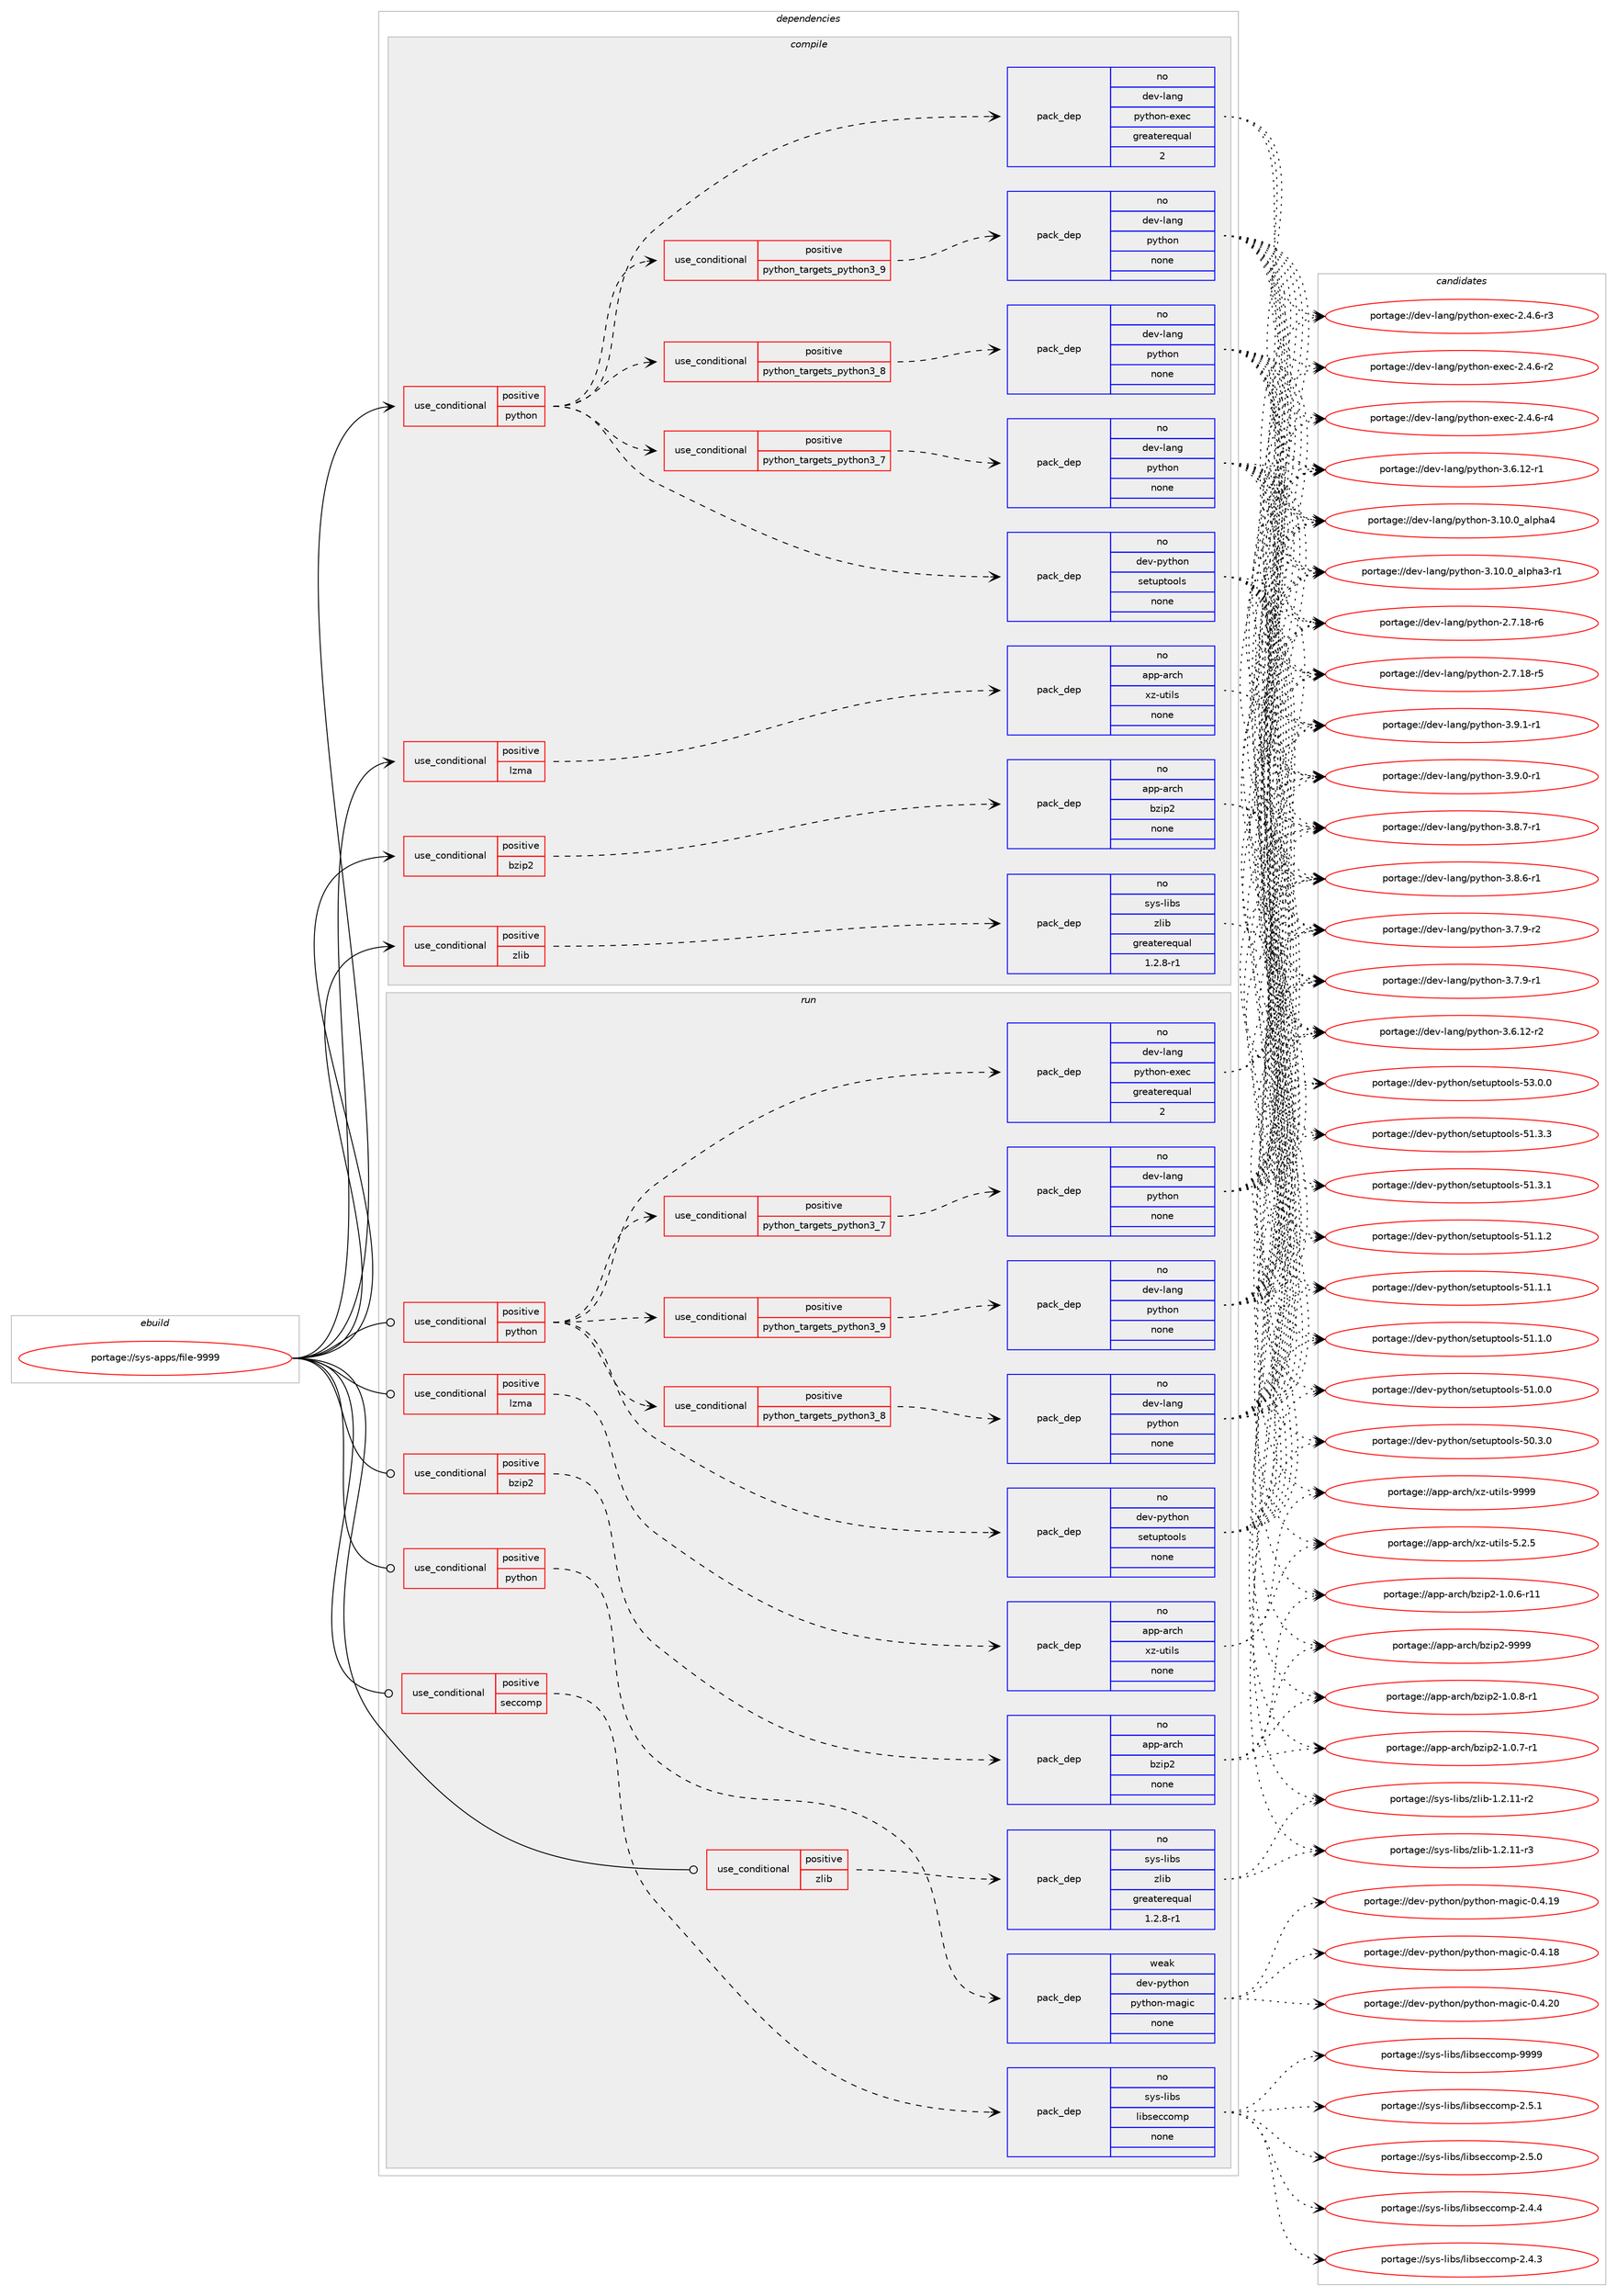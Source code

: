 digraph prolog {

# *************
# Graph options
# *************

newrank=true;
concentrate=true;
compound=true;
graph [rankdir=LR,fontname=Helvetica,fontsize=10,ranksep=1.5];#, ranksep=2.5, nodesep=0.2];
edge  [arrowhead=vee];
node  [fontname=Helvetica,fontsize=10];

# **********
# The ebuild
# **********

subgraph cluster_leftcol {
color=gray;
rank=same;
label=<<i>ebuild</i>>;
id [label="portage://sys-apps/file-9999", color=red, width=4, href="../sys-apps/file-9999.svg"];
}

# ****************
# The dependencies
# ****************

subgraph cluster_midcol {
color=gray;
label=<<i>dependencies</i>>;
subgraph cluster_compile {
fillcolor="#eeeeee";
style=filled;
label=<<i>compile</i>>;
subgraph cond4326 {
dependency14313 [label=<<TABLE BORDER="0" CELLBORDER="1" CELLSPACING="0" CELLPADDING="4"><TR><TD ROWSPAN="3" CELLPADDING="10">use_conditional</TD></TR><TR><TD>positive</TD></TR><TR><TD>bzip2</TD></TR></TABLE>>, shape=none, color=red];
subgraph pack9868 {
dependency14314 [label=<<TABLE BORDER="0" CELLBORDER="1" CELLSPACING="0" CELLPADDING="4" WIDTH="220"><TR><TD ROWSPAN="6" CELLPADDING="30">pack_dep</TD></TR><TR><TD WIDTH="110">no</TD></TR><TR><TD>app-arch</TD></TR><TR><TD>bzip2</TD></TR><TR><TD>none</TD></TR><TR><TD></TD></TR></TABLE>>, shape=none, color=blue];
}
dependency14313:e -> dependency14314:w [weight=20,style="dashed",arrowhead="vee"];
}
id:e -> dependency14313:w [weight=20,style="solid",arrowhead="vee"];
subgraph cond4327 {
dependency14315 [label=<<TABLE BORDER="0" CELLBORDER="1" CELLSPACING="0" CELLPADDING="4"><TR><TD ROWSPAN="3" CELLPADDING="10">use_conditional</TD></TR><TR><TD>positive</TD></TR><TR><TD>lzma</TD></TR></TABLE>>, shape=none, color=red];
subgraph pack9869 {
dependency14316 [label=<<TABLE BORDER="0" CELLBORDER="1" CELLSPACING="0" CELLPADDING="4" WIDTH="220"><TR><TD ROWSPAN="6" CELLPADDING="30">pack_dep</TD></TR><TR><TD WIDTH="110">no</TD></TR><TR><TD>app-arch</TD></TR><TR><TD>xz-utils</TD></TR><TR><TD>none</TD></TR><TR><TD></TD></TR></TABLE>>, shape=none, color=blue];
}
dependency14315:e -> dependency14316:w [weight=20,style="dashed",arrowhead="vee"];
}
id:e -> dependency14315:w [weight=20,style="solid",arrowhead="vee"];
subgraph cond4328 {
dependency14317 [label=<<TABLE BORDER="0" CELLBORDER="1" CELLSPACING="0" CELLPADDING="4"><TR><TD ROWSPAN="3" CELLPADDING="10">use_conditional</TD></TR><TR><TD>positive</TD></TR><TR><TD>python</TD></TR></TABLE>>, shape=none, color=red];
subgraph cond4329 {
dependency14318 [label=<<TABLE BORDER="0" CELLBORDER="1" CELLSPACING="0" CELLPADDING="4"><TR><TD ROWSPAN="3" CELLPADDING="10">use_conditional</TD></TR><TR><TD>positive</TD></TR><TR><TD>python_targets_python3_7</TD></TR></TABLE>>, shape=none, color=red];
subgraph pack9870 {
dependency14319 [label=<<TABLE BORDER="0" CELLBORDER="1" CELLSPACING="0" CELLPADDING="4" WIDTH="220"><TR><TD ROWSPAN="6" CELLPADDING="30">pack_dep</TD></TR><TR><TD WIDTH="110">no</TD></TR><TR><TD>dev-lang</TD></TR><TR><TD>python</TD></TR><TR><TD>none</TD></TR><TR><TD></TD></TR></TABLE>>, shape=none, color=blue];
}
dependency14318:e -> dependency14319:w [weight=20,style="dashed",arrowhead="vee"];
}
dependency14317:e -> dependency14318:w [weight=20,style="dashed",arrowhead="vee"];
subgraph cond4330 {
dependency14320 [label=<<TABLE BORDER="0" CELLBORDER="1" CELLSPACING="0" CELLPADDING="4"><TR><TD ROWSPAN="3" CELLPADDING="10">use_conditional</TD></TR><TR><TD>positive</TD></TR><TR><TD>python_targets_python3_8</TD></TR></TABLE>>, shape=none, color=red];
subgraph pack9871 {
dependency14321 [label=<<TABLE BORDER="0" CELLBORDER="1" CELLSPACING="0" CELLPADDING="4" WIDTH="220"><TR><TD ROWSPAN="6" CELLPADDING="30">pack_dep</TD></TR><TR><TD WIDTH="110">no</TD></TR><TR><TD>dev-lang</TD></TR><TR><TD>python</TD></TR><TR><TD>none</TD></TR><TR><TD></TD></TR></TABLE>>, shape=none, color=blue];
}
dependency14320:e -> dependency14321:w [weight=20,style="dashed",arrowhead="vee"];
}
dependency14317:e -> dependency14320:w [weight=20,style="dashed",arrowhead="vee"];
subgraph cond4331 {
dependency14322 [label=<<TABLE BORDER="0" CELLBORDER="1" CELLSPACING="0" CELLPADDING="4"><TR><TD ROWSPAN="3" CELLPADDING="10">use_conditional</TD></TR><TR><TD>positive</TD></TR><TR><TD>python_targets_python3_9</TD></TR></TABLE>>, shape=none, color=red];
subgraph pack9872 {
dependency14323 [label=<<TABLE BORDER="0" CELLBORDER="1" CELLSPACING="0" CELLPADDING="4" WIDTH="220"><TR><TD ROWSPAN="6" CELLPADDING="30">pack_dep</TD></TR><TR><TD WIDTH="110">no</TD></TR><TR><TD>dev-lang</TD></TR><TR><TD>python</TD></TR><TR><TD>none</TD></TR><TR><TD></TD></TR></TABLE>>, shape=none, color=blue];
}
dependency14322:e -> dependency14323:w [weight=20,style="dashed",arrowhead="vee"];
}
dependency14317:e -> dependency14322:w [weight=20,style="dashed",arrowhead="vee"];
subgraph pack9873 {
dependency14324 [label=<<TABLE BORDER="0" CELLBORDER="1" CELLSPACING="0" CELLPADDING="4" WIDTH="220"><TR><TD ROWSPAN="6" CELLPADDING="30">pack_dep</TD></TR><TR><TD WIDTH="110">no</TD></TR><TR><TD>dev-lang</TD></TR><TR><TD>python-exec</TD></TR><TR><TD>greaterequal</TD></TR><TR><TD>2</TD></TR></TABLE>>, shape=none, color=blue];
}
dependency14317:e -> dependency14324:w [weight=20,style="dashed",arrowhead="vee"];
subgraph pack9874 {
dependency14325 [label=<<TABLE BORDER="0" CELLBORDER="1" CELLSPACING="0" CELLPADDING="4" WIDTH="220"><TR><TD ROWSPAN="6" CELLPADDING="30">pack_dep</TD></TR><TR><TD WIDTH="110">no</TD></TR><TR><TD>dev-python</TD></TR><TR><TD>setuptools</TD></TR><TR><TD>none</TD></TR><TR><TD></TD></TR></TABLE>>, shape=none, color=blue];
}
dependency14317:e -> dependency14325:w [weight=20,style="dashed",arrowhead="vee"];
}
id:e -> dependency14317:w [weight=20,style="solid",arrowhead="vee"];
subgraph cond4332 {
dependency14326 [label=<<TABLE BORDER="0" CELLBORDER="1" CELLSPACING="0" CELLPADDING="4"><TR><TD ROWSPAN="3" CELLPADDING="10">use_conditional</TD></TR><TR><TD>positive</TD></TR><TR><TD>zlib</TD></TR></TABLE>>, shape=none, color=red];
subgraph pack9875 {
dependency14327 [label=<<TABLE BORDER="0" CELLBORDER="1" CELLSPACING="0" CELLPADDING="4" WIDTH="220"><TR><TD ROWSPAN="6" CELLPADDING="30">pack_dep</TD></TR><TR><TD WIDTH="110">no</TD></TR><TR><TD>sys-libs</TD></TR><TR><TD>zlib</TD></TR><TR><TD>greaterequal</TD></TR><TR><TD>1.2.8-r1</TD></TR></TABLE>>, shape=none, color=blue];
}
dependency14326:e -> dependency14327:w [weight=20,style="dashed",arrowhead="vee"];
}
id:e -> dependency14326:w [weight=20,style="solid",arrowhead="vee"];
}
subgraph cluster_compileandrun {
fillcolor="#eeeeee";
style=filled;
label=<<i>compile and run</i>>;
}
subgraph cluster_run {
fillcolor="#eeeeee";
style=filled;
label=<<i>run</i>>;
subgraph cond4333 {
dependency14328 [label=<<TABLE BORDER="0" CELLBORDER="1" CELLSPACING="0" CELLPADDING="4"><TR><TD ROWSPAN="3" CELLPADDING="10">use_conditional</TD></TR><TR><TD>positive</TD></TR><TR><TD>bzip2</TD></TR></TABLE>>, shape=none, color=red];
subgraph pack9876 {
dependency14329 [label=<<TABLE BORDER="0" CELLBORDER="1" CELLSPACING="0" CELLPADDING="4" WIDTH="220"><TR><TD ROWSPAN="6" CELLPADDING="30">pack_dep</TD></TR><TR><TD WIDTH="110">no</TD></TR><TR><TD>app-arch</TD></TR><TR><TD>bzip2</TD></TR><TR><TD>none</TD></TR><TR><TD></TD></TR></TABLE>>, shape=none, color=blue];
}
dependency14328:e -> dependency14329:w [weight=20,style="dashed",arrowhead="vee"];
}
id:e -> dependency14328:w [weight=20,style="solid",arrowhead="odot"];
subgraph cond4334 {
dependency14330 [label=<<TABLE BORDER="0" CELLBORDER="1" CELLSPACING="0" CELLPADDING="4"><TR><TD ROWSPAN="3" CELLPADDING="10">use_conditional</TD></TR><TR><TD>positive</TD></TR><TR><TD>lzma</TD></TR></TABLE>>, shape=none, color=red];
subgraph pack9877 {
dependency14331 [label=<<TABLE BORDER="0" CELLBORDER="1" CELLSPACING="0" CELLPADDING="4" WIDTH="220"><TR><TD ROWSPAN="6" CELLPADDING="30">pack_dep</TD></TR><TR><TD WIDTH="110">no</TD></TR><TR><TD>app-arch</TD></TR><TR><TD>xz-utils</TD></TR><TR><TD>none</TD></TR><TR><TD></TD></TR></TABLE>>, shape=none, color=blue];
}
dependency14330:e -> dependency14331:w [weight=20,style="dashed",arrowhead="vee"];
}
id:e -> dependency14330:w [weight=20,style="solid",arrowhead="odot"];
subgraph cond4335 {
dependency14332 [label=<<TABLE BORDER="0" CELLBORDER="1" CELLSPACING="0" CELLPADDING="4"><TR><TD ROWSPAN="3" CELLPADDING="10">use_conditional</TD></TR><TR><TD>positive</TD></TR><TR><TD>python</TD></TR></TABLE>>, shape=none, color=red];
subgraph cond4336 {
dependency14333 [label=<<TABLE BORDER="0" CELLBORDER="1" CELLSPACING="0" CELLPADDING="4"><TR><TD ROWSPAN="3" CELLPADDING="10">use_conditional</TD></TR><TR><TD>positive</TD></TR><TR><TD>python_targets_python3_7</TD></TR></TABLE>>, shape=none, color=red];
subgraph pack9878 {
dependency14334 [label=<<TABLE BORDER="0" CELLBORDER="1" CELLSPACING="0" CELLPADDING="4" WIDTH="220"><TR><TD ROWSPAN="6" CELLPADDING="30">pack_dep</TD></TR><TR><TD WIDTH="110">no</TD></TR><TR><TD>dev-lang</TD></TR><TR><TD>python</TD></TR><TR><TD>none</TD></TR><TR><TD></TD></TR></TABLE>>, shape=none, color=blue];
}
dependency14333:e -> dependency14334:w [weight=20,style="dashed",arrowhead="vee"];
}
dependency14332:e -> dependency14333:w [weight=20,style="dashed",arrowhead="vee"];
subgraph cond4337 {
dependency14335 [label=<<TABLE BORDER="0" CELLBORDER="1" CELLSPACING="0" CELLPADDING="4"><TR><TD ROWSPAN="3" CELLPADDING="10">use_conditional</TD></TR><TR><TD>positive</TD></TR><TR><TD>python_targets_python3_8</TD></TR></TABLE>>, shape=none, color=red];
subgraph pack9879 {
dependency14336 [label=<<TABLE BORDER="0" CELLBORDER="1" CELLSPACING="0" CELLPADDING="4" WIDTH="220"><TR><TD ROWSPAN="6" CELLPADDING="30">pack_dep</TD></TR><TR><TD WIDTH="110">no</TD></TR><TR><TD>dev-lang</TD></TR><TR><TD>python</TD></TR><TR><TD>none</TD></TR><TR><TD></TD></TR></TABLE>>, shape=none, color=blue];
}
dependency14335:e -> dependency14336:w [weight=20,style="dashed",arrowhead="vee"];
}
dependency14332:e -> dependency14335:w [weight=20,style="dashed",arrowhead="vee"];
subgraph cond4338 {
dependency14337 [label=<<TABLE BORDER="0" CELLBORDER="1" CELLSPACING="0" CELLPADDING="4"><TR><TD ROWSPAN="3" CELLPADDING="10">use_conditional</TD></TR><TR><TD>positive</TD></TR><TR><TD>python_targets_python3_9</TD></TR></TABLE>>, shape=none, color=red];
subgraph pack9880 {
dependency14338 [label=<<TABLE BORDER="0" CELLBORDER="1" CELLSPACING="0" CELLPADDING="4" WIDTH="220"><TR><TD ROWSPAN="6" CELLPADDING="30">pack_dep</TD></TR><TR><TD WIDTH="110">no</TD></TR><TR><TD>dev-lang</TD></TR><TR><TD>python</TD></TR><TR><TD>none</TD></TR><TR><TD></TD></TR></TABLE>>, shape=none, color=blue];
}
dependency14337:e -> dependency14338:w [weight=20,style="dashed",arrowhead="vee"];
}
dependency14332:e -> dependency14337:w [weight=20,style="dashed",arrowhead="vee"];
subgraph pack9881 {
dependency14339 [label=<<TABLE BORDER="0" CELLBORDER="1" CELLSPACING="0" CELLPADDING="4" WIDTH="220"><TR><TD ROWSPAN="6" CELLPADDING="30">pack_dep</TD></TR><TR><TD WIDTH="110">no</TD></TR><TR><TD>dev-lang</TD></TR><TR><TD>python-exec</TD></TR><TR><TD>greaterequal</TD></TR><TR><TD>2</TD></TR></TABLE>>, shape=none, color=blue];
}
dependency14332:e -> dependency14339:w [weight=20,style="dashed",arrowhead="vee"];
subgraph pack9882 {
dependency14340 [label=<<TABLE BORDER="0" CELLBORDER="1" CELLSPACING="0" CELLPADDING="4" WIDTH="220"><TR><TD ROWSPAN="6" CELLPADDING="30">pack_dep</TD></TR><TR><TD WIDTH="110">no</TD></TR><TR><TD>dev-python</TD></TR><TR><TD>setuptools</TD></TR><TR><TD>none</TD></TR><TR><TD></TD></TR></TABLE>>, shape=none, color=blue];
}
dependency14332:e -> dependency14340:w [weight=20,style="dashed",arrowhead="vee"];
}
id:e -> dependency14332:w [weight=20,style="solid",arrowhead="odot"];
subgraph cond4339 {
dependency14341 [label=<<TABLE BORDER="0" CELLBORDER="1" CELLSPACING="0" CELLPADDING="4"><TR><TD ROWSPAN="3" CELLPADDING="10">use_conditional</TD></TR><TR><TD>positive</TD></TR><TR><TD>python</TD></TR></TABLE>>, shape=none, color=red];
subgraph pack9883 {
dependency14342 [label=<<TABLE BORDER="0" CELLBORDER="1" CELLSPACING="0" CELLPADDING="4" WIDTH="220"><TR><TD ROWSPAN="6" CELLPADDING="30">pack_dep</TD></TR><TR><TD WIDTH="110">weak</TD></TR><TR><TD>dev-python</TD></TR><TR><TD>python-magic</TD></TR><TR><TD>none</TD></TR><TR><TD></TD></TR></TABLE>>, shape=none, color=blue];
}
dependency14341:e -> dependency14342:w [weight=20,style="dashed",arrowhead="vee"];
}
id:e -> dependency14341:w [weight=20,style="solid",arrowhead="odot"];
subgraph cond4340 {
dependency14343 [label=<<TABLE BORDER="0" CELLBORDER="1" CELLSPACING="0" CELLPADDING="4"><TR><TD ROWSPAN="3" CELLPADDING="10">use_conditional</TD></TR><TR><TD>positive</TD></TR><TR><TD>seccomp</TD></TR></TABLE>>, shape=none, color=red];
subgraph pack9884 {
dependency14344 [label=<<TABLE BORDER="0" CELLBORDER="1" CELLSPACING="0" CELLPADDING="4" WIDTH="220"><TR><TD ROWSPAN="6" CELLPADDING="30">pack_dep</TD></TR><TR><TD WIDTH="110">no</TD></TR><TR><TD>sys-libs</TD></TR><TR><TD>libseccomp</TD></TR><TR><TD>none</TD></TR><TR><TD></TD></TR></TABLE>>, shape=none, color=blue];
}
dependency14343:e -> dependency14344:w [weight=20,style="dashed",arrowhead="vee"];
}
id:e -> dependency14343:w [weight=20,style="solid",arrowhead="odot"];
subgraph cond4341 {
dependency14345 [label=<<TABLE BORDER="0" CELLBORDER="1" CELLSPACING="0" CELLPADDING="4"><TR><TD ROWSPAN="3" CELLPADDING="10">use_conditional</TD></TR><TR><TD>positive</TD></TR><TR><TD>zlib</TD></TR></TABLE>>, shape=none, color=red];
subgraph pack9885 {
dependency14346 [label=<<TABLE BORDER="0" CELLBORDER="1" CELLSPACING="0" CELLPADDING="4" WIDTH="220"><TR><TD ROWSPAN="6" CELLPADDING="30">pack_dep</TD></TR><TR><TD WIDTH="110">no</TD></TR><TR><TD>sys-libs</TD></TR><TR><TD>zlib</TD></TR><TR><TD>greaterequal</TD></TR><TR><TD>1.2.8-r1</TD></TR></TABLE>>, shape=none, color=blue];
}
dependency14345:e -> dependency14346:w [weight=20,style="dashed",arrowhead="vee"];
}
id:e -> dependency14345:w [weight=20,style="solid",arrowhead="odot"];
}
}

# **************
# The candidates
# **************

subgraph cluster_choices {
rank=same;
color=gray;
label=<<i>candidates</i>>;

subgraph choice9868 {
color=black;
nodesep=1;
choice971121124597114991044798122105112504557575757 [label="portage://app-arch/bzip2-9999", color=red, width=4,href="../app-arch/bzip2-9999.svg"];
choice971121124597114991044798122105112504549464846564511449 [label="portage://app-arch/bzip2-1.0.8-r1", color=red, width=4,href="../app-arch/bzip2-1.0.8-r1.svg"];
choice971121124597114991044798122105112504549464846554511449 [label="portage://app-arch/bzip2-1.0.7-r1", color=red, width=4,href="../app-arch/bzip2-1.0.7-r1.svg"];
choice97112112459711499104479812210511250454946484654451144949 [label="portage://app-arch/bzip2-1.0.6-r11", color=red, width=4,href="../app-arch/bzip2-1.0.6-r11.svg"];
dependency14314:e -> choice971121124597114991044798122105112504557575757:w [style=dotted,weight="100"];
dependency14314:e -> choice971121124597114991044798122105112504549464846564511449:w [style=dotted,weight="100"];
dependency14314:e -> choice971121124597114991044798122105112504549464846554511449:w [style=dotted,weight="100"];
dependency14314:e -> choice97112112459711499104479812210511250454946484654451144949:w [style=dotted,weight="100"];
}
subgraph choice9869 {
color=black;
nodesep=1;
choice9711211245971149910447120122451171161051081154557575757 [label="portage://app-arch/xz-utils-9999", color=red, width=4,href="../app-arch/xz-utils-9999.svg"];
choice971121124597114991044712012245117116105108115455346504653 [label="portage://app-arch/xz-utils-5.2.5", color=red, width=4,href="../app-arch/xz-utils-5.2.5.svg"];
dependency14316:e -> choice9711211245971149910447120122451171161051081154557575757:w [style=dotted,weight="100"];
dependency14316:e -> choice971121124597114991044712012245117116105108115455346504653:w [style=dotted,weight="100"];
}
subgraph choice9870 {
color=black;
nodesep=1;
choice1001011184510897110103471121211161041111104551465746494511449 [label="portage://dev-lang/python-3.9.1-r1", color=red, width=4,href="../dev-lang/python-3.9.1-r1.svg"];
choice1001011184510897110103471121211161041111104551465746484511449 [label="portage://dev-lang/python-3.9.0-r1", color=red, width=4,href="../dev-lang/python-3.9.0-r1.svg"];
choice1001011184510897110103471121211161041111104551465646554511449 [label="portage://dev-lang/python-3.8.7-r1", color=red, width=4,href="../dev-lang/python-3.8.7-r1.svg"];
choice1001011184510897110103471121211161041111104551465646544511449 [label="portage://dev-lang/python-3.8.6-r1", color=red, width=4,href="../dev-lang/python-3.8.6-r1.svg"];
choice1001011184510897110103471121211161041111104551465546574511450 [label="portage://dev-lang/python-3.7.9-r2", color=red, width=4,href="../dev-lang/python-3.7.9-r2.svg"];
choice1001011184510897110103471121211161041111104551465546574511449 [label="portage://dev-lang/python-3.7.9-r1", color=red, width=4,href="../dev-lang/python-3.7.9-r1.svg"];
choice100101118451089711010347112121116104111110455146544649504511450 [label="portage://dev-lang/python-3.6.12-r2", color=red, width=4,href="../dev-lang/python-3.6.12-r2.svg"];
choice100101118451089711010347112121116104111110455146544649504511449 [label="portage://dev-lang/python-3.6.12-r1", color=red, width=4,href="../dev-lang/python-3.6.12-r1.svg"];
choice1001011184510897110103471121211161041111104551464948464895971081121049752 [label="portage://dev-lang/python-3.10.0_alpha4", color=red, width=4,href="../dev-lang/python-3.10.0_alpha4.svg"];
choice10010111845108971101034711212111610411111045514649484648959710811210497514511449 [label="portage://dev-lang/python-3.10.0_alpha3-r1", color=red, width=4,href="../dev-lang/python-3.10.0_alpha3-r1.svg"];
choice100101118451089711010347112121116104111110455046554649564511454 [label="portage://dev-lang/python-2.7.18-r6", color=red, width=4,href="../dev-lang/python-2.7.18-r6.svg"];
choice100101118451089711010347112121116104111110455046554649564511453 [label="portage://dev-lang/python-2.7.18-r5", color=red, width=4,href="../dev-lang/python-2.7.18-r5.svg"];
dependency14319:e -> choice1001011184510897110103471121211161041111104551465746494511449:w [style=dotted,weight="100"];
dependency14319:e -> choice1001011184510897110103471121211161041111104551465746484511449:w [style=dotted,weight="100"];
dependency14319:e -> choice1001011184510897110103471121211161041111104551465646554511449:w [style=dotted,weight="100"];
dependency14319:e -> choice1001011184510897110103471121211161041111104551465646544511449:w [style=dotted,weight="100"];
dependency14319:e -> choice1001011184510897110103471121211161041111104551465546574511450:w [style=dotted,weight="100"];
dependency14319:e -> choice1001011184510897110103471121211161041111104551465546574511449:w [style=dotted,weight="100"];
dependency14319:e -> choice100101118451089711010347112121116104111110455146544649504511450:w [style=dotted,weight="100"];
dependency14319:e -> choice100101118451089711010347112121116104111110455146544649504511449:w [style=dotted,weight="100"];
dependency14319:e -> choice1001011184510897110103471121211161041111104551464948464895971081121049752:w [style=dotted,weight="100"];
dependency14319:e -> choice10010111845108971101034711212111610411111045514649484648959710811210497514511449:w [style=dotted,weight="100"];
dependency14319:e -> choice100101118451089711010347112121116104111110455046554649564511454:w [style=dotted,weight="100"];
dependency14319:e -> choice100101118451089711010347112121116104111110455046554649564511453:w [style=dotted,weight="100"];
}
subgraph choice9871 {
color=black;
nodesep=1;
choice1001011184510897110103471121211161041111104551465746494511449 [label="portage://dev-lang/python-3.9.1-r1", color=red, width=4,href="../dev-lang/python-3.9.1-r1.svg"];
choice1001011184510897110103471121211161041111104551465746484511449 [label="portage://dev-lang/python-3.9.0-r1", color=red, width=4,href="../dev-lang/python-3.9.0-r1.svg"];
choice1001011184510897110103471121211161041111104551465646554511449 [label="portage://dev-lang/python-3.8.7-r1", color=red, width=4,href="../dev-lang/python-3.8.7-r1.svg"];
choice1001011184510897110103471121211161041111104551465646544511449 [label="portage://dev-lang/python-3.8.6-r1", color=red, width=4,href="../dev-lang/python-3.8.6-r1.svg"];
choice1001011184510897110103471121211161041111104551465546574511450 [label="portage://dev-lang/python-3.7.9-r2", color=red, width=4,href="../dev-lang/python-3.7.9-r2.svg"];
choice1001011184510897110103471121211161041111104551465546574511449 [label="portage://dev-lang/python-3.7.9-r1", color=red, width=4,href="../dev-lang/python-3.7.9-r1.svg"];
choice100101118451089711010347112121116104111110455146544649504511450 [label="portage://dev-lang/python-3.6.12-r2", color=red, width=4,href="../dev-lang/python-3.6.12-r2.svg"];
choice100101118451089711010347112121116104111110455146544649504511449 [label="portage://dev-lang/python-3.6.12-r1", color=red, width=4,href="../dev-lang/python-3.6.12-r1.svg"];
choice1001011184510897110103471121211161041111104551464948464895971081121049752 [label="portage://dev-lang/python-3.10.0_alpha4", color=red, width=4,href="../dev-lang/python-3.10.0_alpha4.svg"];
choice10010111845108971101034711212111610411111045514649484648959710811210497514511449 [label="portage://dev-lang/python-3.10.0_alpha3-r1", color=red, width=4,href="../dev-lang/python-3.10.0_alpha3-r1.svg"];
choice100101118451089711010347112121116104111110455046554649564511454 [label="portage://dev-lang/python-2.7.18-r6", color=red, width=4,href="../dev-lang/python-2.7.18-r6.svg"];
choice100101118451089711010347112121116104111110455046554649564511453 [label="portage://dev-lang/python-2.7.18-r5", color=red, width=4,href="../dev-lang/python-2.7.18-r5.svg"];
dependency14321:e -> choice1001011184510897110103471121211161041111104551465746494511449:w [style=dotted,weight="100"];
dependency14321:e -> choice1001011184510897110103471121211161041111104551465746484511449:w [style=dotted,weight="100"];
dependency14321:e -> choice1001011184510897110103471121211161041111104551465646554511449:w [style=dotted,weight="100"];
dependency14321:e -> choice1001011184510897110103471121211161041111104551465646544511449:w [style=dotted,weight="100"];
dependency14321:e -> choice1001011184510897110103471121211161041111104551465546574511450:w [style=dotted,weight="100"];
dependency14321:e -> choice1001011184510897110103471121211161041111104551465546574511449:w [style=dotted,weight="100"];
dependency14321:e -> choice100101118451089711010347112121116104111110455146544649504511450:w [style=dotted,weight="100"];
dependency14321:e -> choice100101118451089711010347112121116104111110455146544649504511449:w [style=dotted,weight="100"];
dependency14321:e -> choice1001011184510897110103471121211161041111104551464948464895971081121049752:w [style=dotted,weight="100"];
dependency14321:e -> choice10010111845108971101034711212111610411111045514649484648959710811210497514511449:w [style=dotted,weight="100"];
dependency14321:e -> choice100101118451089711010347112121116104111110455046554649564511454:w [style=dotted,weight="100"];
dependency14321:e -> choice100101118451089711010347112121116104111110455046554649564511453:w [style=dotted,weight="100"];
}
subgraph choice9872 {
color=black;
nodesep=1;
choice1001011184510897110103471121211161041111104551465746494511449 [label="portage://dev-lang/python-3.9.1-r1", color=red, width=4,href="../dev-lang/python-3.9.1-r1.svg"];
choice1001011184510897110103471121211161041111104551465746484511449 [label="portage://dev-lang/python-3.9.0-r1", color=red, width=4,href="../dev-lang/python-3.9.0-r1.svg"];
choice1001011184510897110103471121211161041111104551465646554511449 [label="portage://dev-lang/python-3.8.7-r1", color=red, width=4,href="../dev-lang/python-3.8.7-r1.svg"];
choice1001011184510897110103471121211161041111104551465646544511449 [label="portage://dev-lang/python-3.8.6-r1", color=red, width=4,href="../dev-lang/python-3.8.6-r1.svg"];
choice1001011184510897110103471121211161041111104551465546574511450 [label="portage://dev-lang/python-3.7.9-r2", color=red, width=4,href="../dev-lang/python-3.7.9-r2.svg"];
choice1001011184510897110103471121211161041111104551465546574511449 [label="portage://dev-lang/python-3.7.9-r1", color=red, width=4,href="../dev-lang/python-3.7.9-r1.svg"];
choice100101118451089711010347112121116104111110455146544649504511450 [label="portage://dev-lang/python-3.6.12-r2", color=red, width=4,href="../dev-lang/python-3.6.12-r2.svg"];
choice100101118451089711010347112121116104111110455146544649504511449 [label="portage://dev-lang/python-3.6.12-r1", color=red, width=4,href="../dev-lang/python-3.6.12-r1.svg"];
choice1001011184510897110103471121211161041111104551464948464895971081121049752 [label="portage://dev-lang/python-3.10.0_alpha4", color=red, width=4,href="../dev-lang/python-3.10.0_alpha4.svg"];
choice10010111845108971101034711212111610411111045514649484648959710811210497514511449 [label="portage://dev-lang/python-3.10.0_alpha3-r1", color=red, width=4,href="../dev-lang/python-3.10.0_alpha3-r1.svg"];
choice100101118451089711010347112121116104111110455046554649564511454 [label="portage://dev-lang/python-2.7.18-r6", color=red, width=4,href="../dev-lang/python-2.7.18-r6.svg"];
choice100101118451089711010347112121116104111110455046554649564511453 [label="portage://dev-lang/python-2.7.18-r5", color=red, width=4,href="../dev-lang/python-2.7.18-r5.svg"];
dependency14323:e -> choice1001011184510897110103471121211161041111104551465746494511449:w [style=dotted,weight="100"];
dependency14323:e -> choice1001011184510897110103471121211161041111104551465746484511449:w [style=dotted,weight="100"];
dependency14323:e -> choice1001011184510897110103471121211161041111104551465646554511449:w [style=dotted,weight="100"];
dependency14323:e -> choice1001011184510897110103471121211161041111104551465646544511449:w [style=dotted,weight="100"];
dependency14323:e -> choice1001011184510897110103471121211161041111104551465546574511450:w [style=dotted,weight="100"];
dependency14323:e -> choice1001011184510897110103471121211161041111104551465546574511449:w [style=dotted,weight="100"];
dependency14323:e -> choice100101118451089711010347112121116104111110455146544649504511450:w [style=dotted,weight="100"];
dependency14323:e -> choice100101118451089711010347112121116104111110455146544649504511449:w [style=dotted,weight="100"];
dependency14323:e -> choice1001011184510897110103471121211161041111104551464948464895971081121049752:w [style=dotted,weight="100"];
dependency14323:e -> choice10010111845108971101034711212111610411111045514649484648959710811210497514511449:w [style=dotted,weight="100"];
dependency14323:e -> choice100101118451089711010347112121116104111110455046554649564511454:w [style=dotted,weight="100"];
dependency14323:e -> choice100101118451089711010347112121116104111110455046554649564511453:w [style=dotted,weight="100"];
}
subgraph choice9873 {
color=black;
nodesep=1;
choice10010111845108971101034711212111610411111045101120101994550465246544511452 [label="portage://dev-lang/python-exec-2.4.6-r4", color=red, width=4,href="../dev-lang/python-exec-2.4.6-r4.svg"];
choice10010111845108971101034711212111610411111045101120101994550465246544511451 [label="portage://dev-lang/python-exec-2.4.6-r3", color=red, width=4,href="../dev-lang/python-exec-2.4.6-r3.svg"];
choice10010111845108971101034711212111610411111045101120101994550465246544511450 [label="portage://dev-lang/python-exec-2.4.6-r2", color=red, width=4,href="../dev-lang/python-exec-2.4.6-r2.svg"];
dependency14324:e -> choice10010111845108971101034711212111610411111045101120101994550465246544511452:w [style=dotted,weight="100"];
dependency14324:e -> choice10010111845108971101034711212111610411111045101120101994550465246544511451:w [style=dotted,weight="100"];
dependency14324:e -> choice10010111845108971101034711212111610411111045101120101994550465246544511450:w [style=dotted,weight="100"];
}
subgraph choice9874 {
color=black;
nodesep=1;
choice100101118451121211161041111104711510111611711211611111110811545535146484648 [label="portage://dev-python/setuptools-53.0.0", color=red, width=4,href="../dev-python/setuptools-53.0.0.svg"];
choice100101118451121211161041111104711510111611711211611111110811545534946514651 [label="portage://dev-python/setuptools-51.3.3", color=red, width=4,href="../dev-python/setuptools-51.3.3.svg"];
choice100101118451121211161041111104711510111611711211611111110811545534946514649 [label="portage://dev-python/setuptools-51.3.1", color=red, width=4,href="../dev-python/setuptools-51.3.1.svg"];
choice100101118451121211161041111104711510111611711211611111110811545534946494650 [label="portage://dev-python/setuptools-51.1.2", color=red, width=4,href="../dev-python/setuptools-51.1.2.svg"];
choice100101118451121211161041111104711510111611711211611111110811545534946494649 [label="portage://dev-python/setuptools-51.1.1", color=red, width=4,href="../dev-python/setuptools-51.1.1.svg"];
choice100101118451121211161041111104711510111611711211611111110811545534946494648 [label="portage://dev-python/setuptools-51.1.0", color=red, width=4,href="../dev-python/setuptools-51.1.0.svg"];
choice100101118451121211161041111104711510111611711211611111110811545534946484648 [label="portage://dev-python/setuptools-51.0.0", color=red, width=4,href="../dev-python/setuptools-51.0.0.svg"];
choice100101118451121211161041111104711510111611711211611111110811545534846514648 [label="portage://dev-python/setuptools-50.3.0", color=red, width=4,href="../dev-python/setuptools-50.3.0.svg"];
dependency14325:e -> choice100101118451121211161041111104711510111611711211611111110811545535146484648:w [style=dotted,weight="100"];
dependency14325:e -> choice100101118451121211161041111104711510111611711211611111110811545534946514651:w [style=dotted,weight="100"];
dependency14325:e -> choice100101118451121211161041111104711510111611711211611111110811545534946514649:w [style=dotted,weight="100"];
dependency14325:e -> choice100101118451121211161041111104711510111611711211611111110811545534946494650:w [style=dotted,weight="100"];
dependency14325:e -> choice100101118451121211161041111104711510111611711211611111110811545534946494649:w [style=dotted,weight="100"];
dependency14325:e -> choice100101118451121211161041111104711510111611711211611111110811545534946494648:w [style=dotted,weight="100"];
dependency14325:e -> choice100101118451121211161041111104711510111611711211611111110811545534946484648:w [style=dotted,weight="100"];
dependency14325:e -> choice100101118451121211161041111104711510111611711211611111110811545534846514648:w [style=dotted,weight="100"];
}
subgraph choice9875 {
color=black;
nodesep=1;
choice11512111545108105981154712210810598454946504649494511451 [label="portage://sys-libs/zlib-1.2.11-r3", color=red, width=4,href="../sys-libs/zlib-1.2.11-r3.svg"];
choice11512111545108105981154712210810598454946504649494511450 [label="portage://sys-libs/zlib-1.2.11-r2", color=red, width=4,href="../sys-libs/zlib-1.2.11-r2.svg"];
dependency14327:e -> choice11512111545108105981154712210810598454946504649494511451:w [style=dotted,weight="100"];
dependency14327:e -> choice11512111545108105981154712210810598454946504649494511450:w [style=dotted,weight="100"];
}
subgraph choice9876 {
color=black;
nodesep=1;
choice971121124597114991044798122105112504557575757 [label="portage://app-arch/bzip2-9999", color=red, width=4,href="../app-arch/bzip2-9999.svg"];
choice971121124597114991044798122105112504549464846564511449 [label="portage://app-arch/bzip2-1.0.8-r1", color=red, width=4,href="../app-arch/bzip2-1.0.8-r1.svg"];
choice971121124597114991044798122105112504549464846554511449 [label="portage://app-arch/bzip2-1.0.7-r1", color=red, width=4,href="../app-arch/bzip2-1.0.7-r1.svg"];
choice97112112459711499104479812210511250454946484654451144949 [label="portage://app-arch/bzip2-1.0.6-r11", color=red, width=4,href="../app-arch/bzip2-1.0.6-r11.svg"];
dependency14329:e -> choice971121124597114991044798122105112504557575757:w [style=dotted,weight="100"];
dependency14329:e -> choice971121124597114991044798122105112504549464846564511449:w [style=dotted,weight="100"];
dependency14329:e -> choice971121124597114991044798122105112504549464846554511449:w [style=dotted,weight="100"];
dependency14329:e -> choice97112112459711499104479812210511250454946484654451144949:w [style=dotted,weight="100"];
}
subgraph choice9877 {
color=black;
nodesep=1;
choice9711211245971149910447120122451171161051081154557575757 [label="portage://app-arch/xz-utils-9999", color=red, width=4,href="../app-arch/xz-utils-9999.svg"];
choice971121124597114991044712012245117116105108115455346504653 [label="portage://app-arch/xz-utils-5.2.5", color=red, width=4,href="../app-arch/xz-utils-5.2.5.svg"];
dependency14331:e -> choice9711211245971149910447120122451171161051081154557575757:w [style=dotted,weight="100"];
dependency14331:e -> choice971121124597114991044712012245117116105108115455346504653:w [style=dotted,weight="100"];
}
subgraph choice9878 {
color=black;
nodesep=1;
choice1001011184510897110103471121211161041111104551465746494511449 [label="portage://dev-lang/python-3.9.1-r1", color=red, width=4,href="../dev-lang/python-3.9.1-r1.svg"];
choice1001011184510897110103471121211161041111104551465746484511449 [label="portage://dev-lang/python-3.9.0-r1", color=red, width=4,href="../dev-lang/python-3.9.0-r1.svg"];
choice1001011184510897110103471121211161041111104551465646554511449 [label="portage://dev-lang/python-3.8.7-r1", color=red, width=4,href="../dev-lang/python-3.8.7-r1.svg"];
choice1001011184510897110103471121211161041111104551465646544511449 [label="portage://dev-lang/python-3.8.6-r1", color=red, width=4,href="../dev-lang/python-3.8.6-r1.svg"];
choice1001011184510897110103471121211161041111104551465546574511450 [label="portage://dev-lang/python-3.7.9-r2", color=red, width=4,href="../dev-lang/python-3.7.9-r2.svg"];
choice1001011184510897110103471121211161041111104551465546574511449 [label="portage://dev-lang/python-3.7.9-r1", color=red, width=4,href="../dev-lang/python-3.7.9-r1.svg"];
choice100101118451089711010347112121116104111110455146544649504511450 [label="portage://dev-lang/python-3.6.12-r2", color=red, width=4,href="../dev-lang/python-3.6.12-r2.svg"];
choice100101118451089711010347112121116104111110455146544649504511449 [label="portage://dev-lang/python-3.6.12-r1", color=red, width=4,href="../dev-lang/python-3.6.12-r1.svg"];
choice1001011184510897110103471121211161041111104551464948464895971081121049752 [label="portage://dev-lang/python-3.10.0_alpha4", color=red, width=4,href="../dev-lang/python-3.10.0_alpha4.svg"];
choice10010111845108971101034711212111610411111045514649484648959710811210497514511449 [label="portage://dev-lang/python-3.10.0_alpha3-r1", color=red, width=4,href="../dev-lang/python-3.10.0_alpha3-r1.svg"];
choice100101118451089711010347112121116104111110455046554649564511454 [label="portage://dev-lang/python-2.7.18-r6", color=red, width=4,href="../dev-lang/python-2.7.18-r6.svg"];
choice100101118451089711010347112121116104111110455046554649564511453 [label="portage://dev-lang/python-2.7.18-r5", color=red, width=4,href="../dev-lang/python-2.7.18-r5.svg"];
dependency14334:e -> choice1001011184510897110103471121211161041111104551465746494511449:w [style=dotted,weight="100"];
dependency14334:e -> choice1001011184510897110103471121211161041111104551465746484511449:w [style=dotted,weight="100"];
dependency14334:e -> choice1001011184510897110103471121211161041111104551465646554511449:w [style=dotted,weight="100"];
dependency14334:e -> choice1001011184510897110103471121211161041111104551465646544511449:w [style=dotted,weight="100"];
dependency14334:e -> choice1001011184510897110103471121211161041111104551465546574511450:w [style=dotted,weight="100"];
dependency14334:e -> choice1001011184510897110103471121211161041111104551465546574511449:w [style=dotted,weight="100"];
dependency14334:e -> choice100101118451089711010347112121116104111110455146544649504511450:w [style=dotted,weight="100"];
dependency14334:e -> choice100101118451089711010347112121116104111110455146544649504511449:w [style=dotted,weight="100"];
dependency14334:e -> choice1001011184510897110103471121211161041111104551464948464895971081121049752:w [style=dotted,weight="100"];
dependency14334:e -> choice10010111845108971101034711212111610411111045514649484648959710811210497514511449:w [style=dotted,weight="100"];
dependency14334:e -> choice100101118451089711010347112121116104111110455046554649564511454:w [style=dotted,weight="100"];
dependency14334:e -> choice100101118451089711010347112121116104111110455046554649564511453:w [style=dotted,weight="100"];
}
subgraph choice9879 {
color=black;
nodesep=1;
choice1001011184510897110103471121211161041111104551465746494511449 [label="portage://dev-lang/python-3.9.1-r1", color=red, width=4,href="../dev-lang/python-3.9.1-r1.svg"];
choice1001011184510897110103471121211161041111104551465746484511449 [label="portage://dev-lang/python-3.9.0-r1", color=red, width=4,href="../dev-lang/python-3.9.0-r1.svg"];
choice1001011184510897110103471121211161041111104551465646554511449 [label="portage://dev-lang/python-3.8.7-r1", color=red, width=4,href="../dev-lang/python-3.8.7-r1.svg"];
choice1001011184510897110103471121211161041111104551465646544511449 [label="portage://dev-lang/python-3.8.6-r1", color=red, width=4,href="../dev-lang/python-3.8.6-r1.svg"];
choice1001011184510897110103471121211161041111104551465546574511450 [label="portage://dev-lang/python-3.7.9-r2", color=red, width=4,href="../dev-lang/python-3.7.9-r2.svg"];
choice1001011184510897110103471121211161041111104551465546574511449 [label="portage://dev-lang/python-3.7.9-r1", color=red, width=4,href="../dev-lang/python-3.7.9-r1.svg"];
choice100101118451089711010347112121116104111110455146544649504511450 [label="portage://dev-lang/python-3.6.12-r2", color=red, width=4,href="../dev-lang/python-3.6.12-r2.svg"];
choice100101118451089711010347112121116104111110455146544649504511449 [label="portage://dev-lang/python-3.6.12-r1", color=red, width=4,href="../dev-lang/python-3.6.12-r1.svg"];
choice1001011184510897110103471121211161041111104551464948464895971081121049752 [label="portage://dev-lang/python-3.10.0_alpha4", color=red, width=4,href="../dev-lang/python-3.10.0_alpha4.svg"];
choice10010111845108971101034711212111610411111045514649484648959710811210497514511449 [label="portage://dev-lang/python-3.10.0_alpha3-r1", color=red, width=4,href="../dev-lang/python-3.10.0_alpha3-r1.svg"];
choice100101118451089711010347112121116104111110455046554649564511454 [label="portage://dev-lang/python-2.7.18-r6", color=red, width=4,href="../dev-lang/python-2.7.18-r6.svg"];
choice100101118451089711010347112121116104111110455046554649564511453 [label="portage://dev-lang/python-2.7.18-r5", color=red, width=4,href="../dev-lang/python-2.7.18-r5.svg"];
dependency14336:e -> choice1001011184510897110103471121211161041111104551465746494511449:w [style=dotted,weight="100"];
dependency14336:e -> choice1001011184510897110103471121211161041111104551465746484511449:w [style=dotted,weight="100"];
dependency14336:e -> choice1001011184510897110103471121211161041111104551465646554511449:w [style=dotted,weight="100"];
dependency14336:e -> choice1001011184510897110103471121211161041111104551465646544511449:w [style=dotted,weight="100"];
dependency14336:e -> choice1001011184510897110103471121211161041111104551465546574511450:w [style=dotted,weight="100"];
dependency14336:e -> choice1001011184510897110103471121211161041111104551465546574511449:w [style=dotted,weight="100"];
dependency14336:e -> choice100101118451089711010347112121116104111110455146544649504511450:w [style=dotted,weight="100"];
dependency14336:e -> choice100101118451089711010347112121116104111110455146544649504511449:w [style=dotted,weight="100"];
dependency14336:e -> choice1001011184510897110103471121211161041111104551464948464895971081121049752:w [style=dotted,weight="100"];
dependency14336:e -> choice10010111845108971101034711212111610411111045514649484648959710811210497514511449:w [style=dotted,weight="100"];
dependency14336:e -> choice100101118451089711010347112121116104111110455046554649564511454:w [style=dotted,weight="100"];
dependency14336:e -> choice100101118451089711010347112121116104111110455046554649564511453:w [style=dotted,weight="100"];
}
subgraph choice9880 {
color=black;
nodesep=1;
choice1001011184510897110103471121211161041111104551465746494511449 [label="portage://dev-lang/python-3.9.1-r1", color=red, width=4,href="../dev-lang/python-3.9.1-r1.svg"];
choice1001011184510897110103471121211161041111104551465746484511449 [label="portage://dev-lang/python-3.9.0-r1", color=red, width=4,href="../dev-lang/python-3.9.0-r1.svg"];
choice1001011184510897110103471121211161041111104551465646554511449 [label="portage://dev-lang/python-3.8.7-r1", color=red, width=4,href="../dev-lang/python-3.8.7-r1.svg"];
choice1001011184510897110103471121211161041111104551465646544511449 [label="portage://dev-lang/python-3.8.6-r1", color=red, width=4,href="../dev-lang/python-3.8.6-r1.svg"];
choice1001011184510897110103471121211161041111104551465546574511450 [label="portage://dev-lang/python-3.7.9-r2", color=red, width=4,href="../dev-lang/python-3.7.9-r2.svg"];
choice1001011184510897110103471121211161041111104551465546574511449 [label="portage://dev-lang/python-3.7.9-r1", color=red, width=4,href="../dev-lang/python-3.7.9-r1.svg"];
choice100101118451089711010347112121116104111110455146544649504511450 [label="portage://dev-lang/python-3.6.12-r2", color=red, width=4,href="../dev-lang/python-3.6.12-r2.svg"];
choice100101118451089711010347112121116104111110455146544649504511449 [label="portage://dev-lang/python-3.6.12-r1", color=red, width=4,href="../dev-lang/python-3.6.12-r1.svg"];
choice1001011184510897110103471121211161041111104551464948464895971081121049752 [label="portage://dev-lang/python-3.10.0_alpha4", color=red, width=4,href="../dev-lang/python-3.10.0_alpha4.svg"];
choice10010111845108971101034711212111610411111045514649484648959710811210497514511449 [label="portage://dev-lang/python-3.10.0_alpha3-r1", color=red, width=4,href="../dev-lang/python-3.10.0_alpha3-r1.svg"];
choice100101118451089711010347112121116104111110455046554649564511454 [label="portage://dev-lang/python-2.7.18-r6", color=red, width=4,href="../dev-lang/python-2.7.18-r6.svg"];
choice100101118451089711010347112121116104111110455046554649564511453 [label="portage://dev-lang/python-2.7.18-r5", color=red, width=4,href="../dev-lang/python-2.7.18-r5.svg"];
dependency14338:e -> choice1001011184510897110103471121211161041111104551465746494511449:w [style=dotted,weight="100"];
dependency14338:e -> choice1001011184510897110103471121211161041111104551465746484511449:w [style=dotted,weight="100"];
dependency14338:e -> choice1001011184510897110103471121211161041111104551465646554511449:w [style=dotted,weight="100"];
dependency14338:e -> choice1001011184510897110103471121211161041111104551465646544511449:w [style=dotted,weight="100"];
dependency14338:e -> choice1001011184510897110103471121211161041111104551465546574511450:w [style=dotted,weight="100"];
dependency14338:e -> choice1001011184510897110103471121211161041111104551465546574511449:w [style=dotted,weight="100"];
dependency14338:e -> choice100101118451089711010347112121116104111110455146544649504511450:w [style=dotted,weight="100"];
dependency14338:e -> choice100101118451089711010347112121116104111110455146544649504511449:w [style=dotted,weight="100"];
dependency14338:e -> choice1001011184510897110103471121211161041111104551464948464895971081121049752:w [style=dotted,weight="100"];
dependency14338:e -> choice10010111845108971101034711212111610411111045514649484648959710811210497514511449:w [style=dotted,weight="100"];
dependency14338:e -> choice100101118451089711010347112121116104111110455046554649564511454:w [style=dotted,weight="100"];
dependency14338:e -> choice100101118451089711010347112121116104111110455046554649564511453:w [style=dotted,weight="100"];
}
subgraph choice9881 {
color=black;
nodesep=1;
choice10010111845108971101034711212111610411111045101120101994550465246544511452 [label="portage://dev-lang/python-exec-2.4.6-r4", color=red, width=4,href="../dev-lang/python-exec-2.4.6-r4.svg"];
choice10010111845108971101034711212111610411111045101120101994550465246544511451 [label="portage://dev-lang/python-exec-2.4.6-r3", color=red, width=4,href="../dev-lang/python-exec-2.4.6-r3.svg"];
choice10010111845108971101034711212111610411111045101120101994550465246544511450 [label="portage://dev-lang/python-exec-2.4.6-r2", color=red, width=4,href="../dev-lang/python-exec-2.4.6-r2.svg"];
dependency14339:e -> choice10010111845108971101034711212111610411111045101120101994550465246544511452:w [style=dotted,weight="100"];
dependency14339:e -> choice10010111845108971101034711212111610411111045101120101994550465246544511451:w [style=dotted,weight="100"];
dependency14339:e -> choice10010111845108971101034711212111610411111045101120101994550465246544511450:w [style=dotted,weight="100"];
}
subgraph choice9882 {
color=black;
nodesep=1;
choice100101118451121211161041111104711510111611711211611111110811545535146484648 [label="portage://dev-python/setuptools-53.0.0", color=red, width=4,href="../dev-python/setuptools-53.0.0.svg"];
choice100101118451121211161041111104711510111611711211611111110811545534946514651 [label="portage://dev-python/setuptools-51.3.3", color=red, width=4,href="../dev-python/setuptools-51.3.3.svg"];
choice100101118451121211161041111104711510111611711211611111110811545534946514649 [label="portage://dev-python/setuptools-51.3.1", color=red, width=4,href="../dev-python/setuptools-51.3.1.svg"];
choice100101118451121211161041111104711510111611711211611111110811545534946494650 [label="portage://dev-python/setuptools-51.1.2", color=red, width=4,href="../dev-python/setuptools-51.1.2.svg"];
choice100101118451121211161041111104711510111611711211611111110811545534946494649 [label="portage://dev-python/setuptools-51.1.1", color=red, width=4,href="../dev-python/setuptools-51.1.1.svg"];
choice100101118451121211161041111104711510111611711211611111110811545534946494648 [label="portage://dev-python/setuptools-51.1.0", color=red, width=4,href="../dev-python/setuptools-51.1.0.svg"];
choice100101118451121211161041111104711510111611711211611111110811545534946484648 [label="portage://dev-python/setuptools-51.0.0", color=red, width=4,href="../dev-python/setuptools-51.0.0.svg"];
choice100101118451121211161041111104711510111611711211611111110811545534846514648 [label="portage://dev-python/setuptools-50.3.0", color=red, width=4,href="../dev-python/setuptools-50.3.0.svg"];
dependency14340:e -> choice100101118451121211161041111104711510111611711211611111110811545535146484648:w [style=dotted,weight="100"];
dependency14340:e -> choice100101118451121211161041111104711510111611711211611111110811545534946514651:w [style=dotted,weight="100"];
dependency14340:e -> choice100101118451121211161041111104711510111611711211611111110811545534946514649:w [style=dotted,weight="100"];
dependency14340:e -> choice100101118451121211161041111104711510111611711211611111110811545534946494650:w [style=dotted,weight="100"];
dependency14340:e -> choice100101118451121211161041111104711510111611711211611111110811545534946494649:w [style=dotted,weight="100"];
dependency14340:e -> choice100101118451121211161041111104711510111611711211611111110811545534946494648:w [style=dotted,weight="100"];
dependency14340:e -> choice100101118451121211161041111104711510111611711211611111110811545534946484648:w [style=dotted,weight="100"];
dependency14340:e -> choice100101118451121211161041111104711510111611711211611111110811545534846514648:w [style=dotted,weight="100"];
}
subgraph choice9883 {
color=black;
nodesep=1;
choice100101118451121211161041111104711212111610411111045109971031059945484652465048 [label="portage://dev-python/python-magic-0.4.20", color=red, width=4,href="../dev-python/python-magic-0.4.20.svg"];
choice100101118451121211161041111104711212111610411111045109971031059945484652464957 [label="portage://dev-python/python-magic-0.4.19", color=red, width=4,href="../dev-python/python-magic-0.4.19.svg"];
choice100101118451121211161041111104711212111610411111045109971031059945484652464956 [label="portage://dev-python/python-magic-0.4.18", color=red, width=4,href="../dev-python/python-magic-0.4.18.svg"];
dependency14342:e -> choice100101118451121211161041111104711212111610411111045109971031059945484652465048:w [style=dotted,weight="100"];
dependency14342:e -> choice100101118451121211161041111104711212111610411111045109971031059945484652464957:w [style=dotted,weight="100"];
dependency14342:e -> choice100101118451121211161041111104711212111610411111045109971031059945484652464956:w [style=dotted,weight="100"];
}
subgraph choice9884 {
color=black;
nodesep=1;
choice1151211154510810598115471081059811510199991111091124557575757 [label="portage://sys-libs/libseccomp-9999", color=red, width=4,href="../sys-libs/libseccomp-9999.svg"];
choice115121115451081059811547108105981151019999111109112455046534649 [label="portage://sys-libs/libseccomp-2.5.1", color=red, width=4,href="../sys-libs/libseccomp-2.5.1.svg"];
choice115121115451081059811547108105981151019999111109112455046534648 [label="portage://sys-libs/libseccomp-2.5.0", color=red, width=4,href="../sys-libs/libseccomp-2.5.0.svg"];
choice115121115451081059811547108105981151019999111109112455046524652 [label="portage://sys-libs/libseccomp-2.4.4", color=red, width=4,href="../sys-libs/libseccomp-2.4.4.svg"];
choice115121115451081059811547108105981151019999111109112455046524651 [label="portage://sys-libs/libseccomp-2.4.3", color=red, width=4,href="../sys-libs/libseccomp-2.4.3.svg"];
dependency14344:e -> choice1151211154510810598115471081059811510199991111091124557575757:w [style=dotted,weight="100"];
dependency14344:e -> choice115121115451081059811547108105981151019999111109112455046534649:w [style=dotted,weight="100"];
dependency14344:e -> choice115121115451081059811547108105981151019999111109112455046534648:w [style=dotted,weight="100"];
dependency14344:e -> choice115121115451081059811547108105981151019999111109112455046524652:w [style=dotted,weight="100"];
dependency14344:e -> choice115121115451081059811547108105981151019999111109112455046524651:w [style=dotted,weight="100"];
}
subgraph choice9885 {
color=black;
nodesep=1;
choice11512111545108105981154712210810598454946504649494511451 [label="portage://sys-libs/zlib-1.2.11-r3", color=red, width=4,href="../sys-libs/zlib-1.2.11-r3.svg"];
choice11512111545108105981154712210810598454946504649494511450 [label="portage://sys-libs/zlib-1.2.11-r2", color=red, width=4,href="../sys-libs/zlib-1.2.11-r2.svg"];
dependency14346:e -> choice11512111545108105981154712210810598454946504649494511451:w [style=dotted,weight="100"];
dependency14346:e -> choice11512111545108105981154712210810598454946504649494511450:w [style=dotted,weight="100"];
}
}

}
